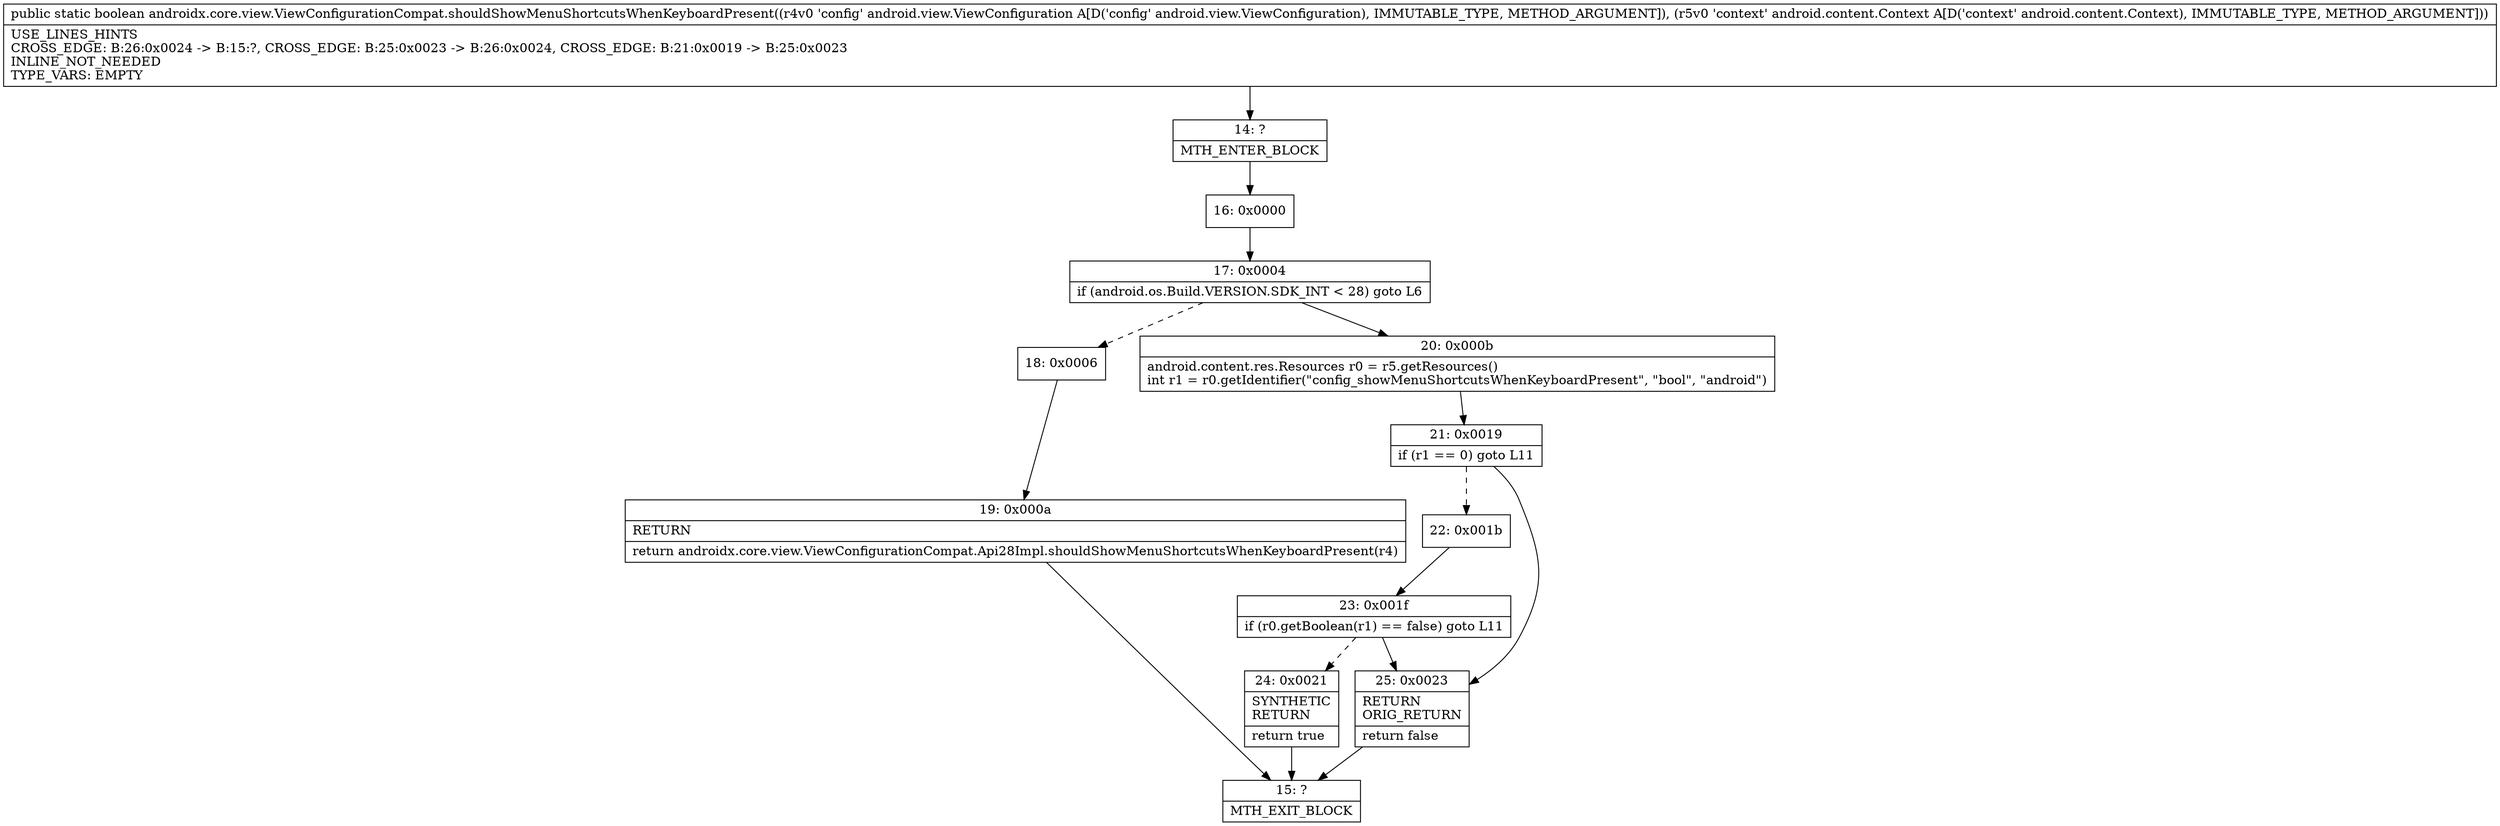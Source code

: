 digraph "CFG forandroidx.core.view.ViewConfigurationCompat.shouldShowMenuShortcutsWhenKeyboardPresent(Landroid\/view\/ViewConfiguration;Landroid\/content\/Context;)Z" {
Node_14 [shape=record,label="{14\:\ ?|MTH_ENTER_BLOCK\l}"];
Node_16 [shape=record,label="{16\:\ 0x0000}"];
Node_17 [shape=record,label="{17\:\ 0x0004|if (android.os.Build.VERSION.SDK_INT \< 28) goto L6\l}"];
Node_18 [shape=record,label="{18\:\ 0x0006}"];
Node_19 [shape=record,label="{19\:\ 0x000a|RETURN\l|return androidx.core.view.ViewConfigurationCompat.Api28Impl.shouldShowMenuShortcutsWhenKeyboardPresent(r4)\l}"];
Node_15 [shape=record,label="{15\:\ ?|MTH_EXIT_BLOCK\l}"];
Node_20 [shape=record,label="{20\:\ 0x000b|android.content.res.Resources r0 = r5.getResources()\lint r1 = r0.getIdentifier(\"config_showMenuShortcutsWhenKeyboardPresent\", \"bool\", \"android\")\l}"];
Node_21 [shape=record,label="{21\:\ 0x0019|if (r1 == 0) goto L11\l}"];
Node_22 [shape=record,label="{22\:\ 0x001b}"];
Node_23 [shape=record,label="{23\:\ 0x001f|if (r0.getBoolean(r1) == false) goto L11\l}"];
Node_24 [shape=record,label="{24\:\ 0x0021|SYNTHETIC\lRETURN\l|return true\l}"];
Node_25 [shape=record,label="{25\:\ 0x0023|RETURN\lORIG_RETURN\l|return false\l}"];
MethodNode[shape=record,label="{public static boolean androidx.core.view.ViewConfigurationCompat.shouldShowMenuShortcutsWhenKeyboardPresent((r4v0 'config' android.view.ViewConfiguration A[D('config' android.view.ViewConfiguration), IMMUTABLE_TYPE, METHOD_ARGUMENT]), (r5v0 'context' android.content.Context A[D('context' android.content.Context), IMMUTABLE_TYPE, METHOD_ARGUMENT]))  | USE_LINES_HINTS\lCROSS_EDGE: B:26:0x0024 \-\> B:15:?, CROSS_EDGE: B:25:0x0023 \-\> B:26:0x0024, CROSS_EDGE: B:21:0x0019 \-\> B:25:0x0023\lINLINE_NOT_NEEDED\lTYPE_VARS: EMPTY\l}"];
MethodNode -> Node_14;Node_14 -> Node_16;
Node_16 -> Node_17;
Node_17 -> Node_18[style=dashed];
Node_17 -> Node_20;
Node_18 -> Node_19;
Node_19 -> Node_15;
Node_20 -> Node_21;
Node_21 -> Node_22[style=dashed];
Node_21 -> Node_25;
Node_22 -> Node_23;
Node_23 -> Node_24[style=dashed];
Node_23 -> Node_25;
Node_24 -> Node_15;
Node_25 -> Node_15;
}

